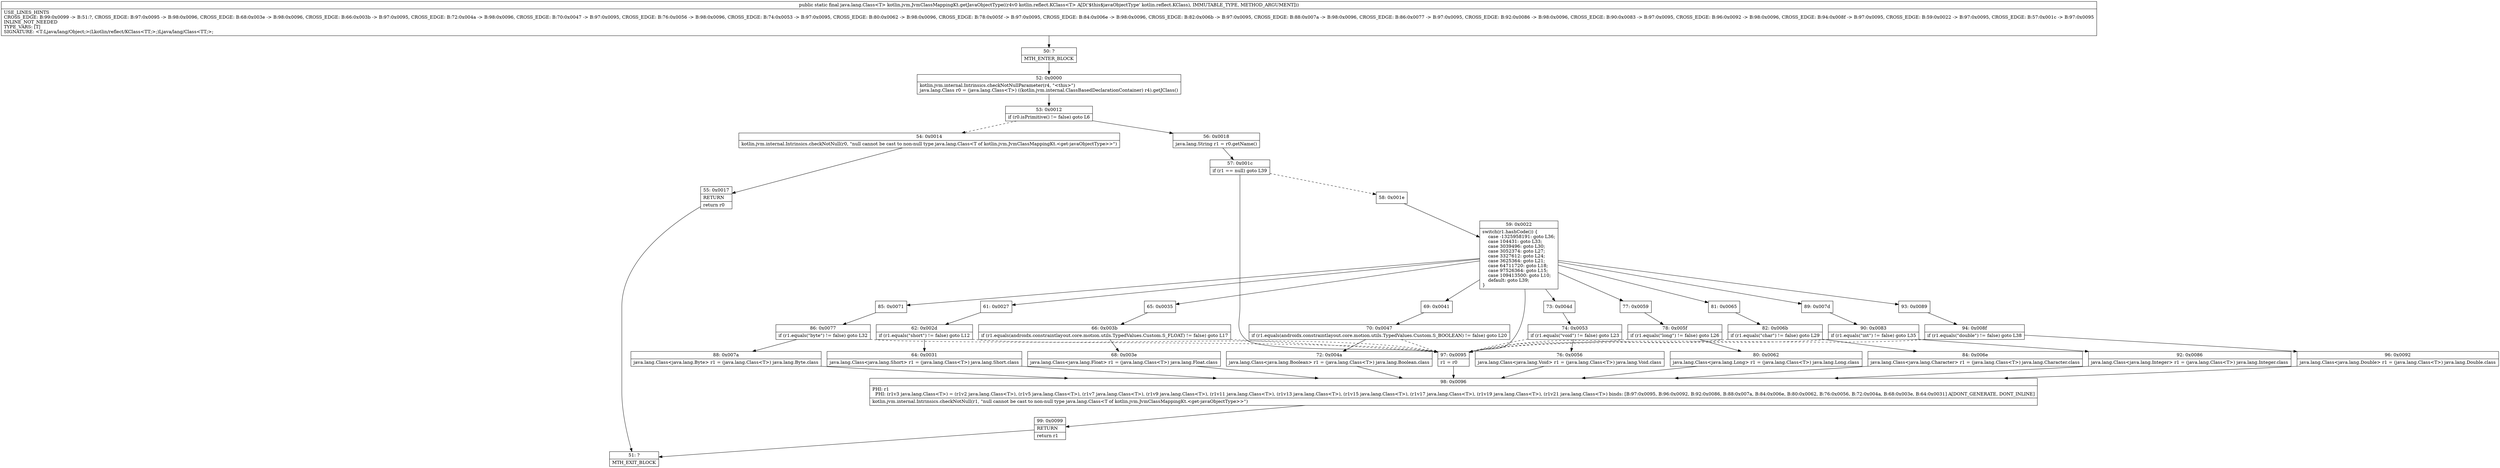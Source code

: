 digraph "CFG forkotlin.jvm.JvmClassMappingKt.getJavaObjectType(Lkotlin\/reflect\/KClass;)Ljava\/lang\/Class;" {
Node_50 [shape=record,label="{50\:\ ?|MTH_ENTER_BLOCK\l}"];
Node_52 [shape=record,label="{52\:\ 0x0000|kotlin.jvm.internal.Intrinsics.checkNotNullParameter(r4, \"\<this\>\")\ljava.lang.Class r0 = (java.lang.Class\<T\>) ((kotlin.jvm.internal.ClassBasedDeclarationContainer) r4).getJClass()\l}"];
Node_53 [shape=record,label="{53\:\ 0x0012|if (r0.isPrimitive() != false) goto L6\l}"];
Node_54 [shape=record,label="{54\:\ 0x0014|kotlin.jvm.internal.Intrinsics.checkNotNull(r0, \"null cannot be cast to non\-null type java.lang.Class\<T of kotlin.jvm.JvmClassMappingKt.\<get\-javaObjectType\>\>\")\l}"];
Node_55 [shape=record,label="{55\:\ 0x0017|RETURN\l|return r0\l}"];
Node_51 [shape=record,label="{51\:\ ?|MTH_EXIT_BLOCK\l}"];
Node_56 [shape=record,label="{56\:\ 0x0018|java.lang.String r1 = r0.getName()\l}"];
Node_57 [shape=record,label="{57\:\ 0x001c|if (r1 == null) goto L39\l}"];
Node_58 [shape=record,label="{58\:\ 0x001e}"];
Node_59 [shape=record,label="{59\:\ 0x0022|switch(r1.hashCode()) \{\l    case \-1325958191: goto L36;\l    case 104431: goto L33;\l    case 3039496: goto L30;\l    case 3052374: goto L27;\l    case 3327612: goto L24;\l    case 3625364: goto L21;\l    case 64711720: goto L18;\l    case 97526364: goto L15;\l    case 109413500: goto L10;\l    default: goto L39;\l\}\l}"];
Node_61 [shape=record,label="{61\:\ 0x0027}"];
Node_62 [shape=record,label="{62\:\ 0x002d|if (r1.equals(\"short\") != false) goto L12\l}"];
Node_64 [shape=record,label="{64\:\ 0x0031|java.lang.Class\<java.lang.Short\> r1 = (java.lang.Class\<T\>) java.lang.Short.class\l}"];
Node_98 [shape=record,label="{98\:\ 0x0096|PHI: r1 \l  PHI: (r1v3 java.lang.Class\<T\>) = (r1v2 java.lang.Class\<T\>), (r1v5 java.lang.Class\<T\>), (r1v7 java.lang.Class\<T\>), (r1v9 java.lang.Class\<T\>), (r1v11 java.lang.Class\<T\>), (r1v13 java.lang.Class\<T\>), (r1v15 java.lang.Class\<T\>), (r1v17 java.lang.Class\<T\>), (r1v19 java.lang.Class\<T\>), (r1v21 java.lang.Class\<T\>) binds: [B:97:0x0095, B:96:0x0092, B:92:0x0086, B:88:0x007a, B:84:0x006e, B:80:0x0062, B:76:0x0056, B:72:0x004a, B:68:0x003e, B:64:0x0031] A[DONT_GENERATE, DONT_INLINE]\l|kotlin.jvm.internal.Intrinsics.checkNotNull(r1, \"null cannot be cast to non\-null type java.lang.Class\<T of kotlin.jvm.JvmClassMappingKt.\<get\-javaObjectType\>\>\")\l}"];
Node_99 [shape=record,label="{99\:\ 0x0099|RETURN\l|return r1\l}"];
Node_65 [shape=record,label="{65\:\ 0x0035}"];
Node_66 [shape=record,label="{66\:\ 0x003b|if (r1.equals(androidx.constraintlayout.core.motion.utils.TypedValues.Custom.S_FLOAT) != false) goto L17\l}"];
Node_68 [shape=record,label="{68\:\ 0x003e|java.lang.Class\<java.lang.Float\> r1 = (java.lang.Class\<T\>) java.lang.Float.class\l}"];
Node_69 [shape=record,label="{69\:\ 0x0041}"];
Node_70 [shape=record,label="{70\:\ 0x0047|if (r1.equals(androidx.constraintlayout.core.motion.utils.TypedValues.Custom.S_BOOLEAN) != false) goto L20\l}"];
Node_72 [shape=record,label="{72\:\ 0x004a|java.lang.Class\<java.lang.Boolean\> r1 = (java.lang.Class\<T\>) java.lang.Boolean.class\l}"];
Node_73 [shape=record,label="{73\:\ 0x004d}"];
Node_74 [shape=record,label="{74\:\ 0x0053|if (r1.equals(\"void\") != false) goto L23\l}"];
Node_76 [shape=record,label="{76\:\ 0x0056|java.lang.Class\<java.lang.Void\> r1 = (java.lang.Class\<T\>) java.lang.Void.class\l}"];
Node_77 [shape=record,label="{77\:\ 0x0059}"];
Node_78 [shape=record,label="{78\:\ 0x005f|if (r1.equals(\"long\") != false) goto L26\l}"];
Node_80 [shape=record,label="{80\:\ 0x0062|java.lang.Class\<java.lang.Long\> r1 = (java.lang.Class\<T\>) java.lang.Long.class\l}"];
Node_81 [shape=record,label="{81\:\ 0x0065}"];
Node_82 [shape=record,label="{82\:\ 0x006b|if (r1.equals(\"char\") != false) goto L29\l}"];
Node_84 [shape=record,label="{84\:\ 0x006e|java.lang.Class\<java.lang.Character\> r1 = (java.lang.Class\<T\>) java.lang.Character.class\l}"];
Node_85 [shape=record,label="{85\:\ 0x0071}"];
Node_86 [shape=record,label="{86\:\ 0x0077|if (r1.equals(\"byte\") != false) goto L32\l}"];
Node_88 [shape=record,label="{88\:\ 0x007a|java.lang.Class\<java.lang.Byte\> r1 = (java.lang.Class\<T\>) java.lang.Byte.class\l}"];
Node_89 [shape=record,label="{89\:\ 0x007d}"];
Node_90 [shape=record,label="{90\:\ 0x0083|if (r1.equals(\"int\") != false) goto L35\l}"];
Node_92 [shape=record,label="{92\:\ 0x0086|java.lang.Class\<java.lang.Integer\> r1 = (java.lang.Class\<T\>) java.lang.Integer.class\l}"];
Node_93 [shape=record,label="{93\:\ 0x0089}"];
Node_94 [shape=record,label="{94\:\ 0x008f|if (r1.equals(\"double\") != false) goto L38\l}"];
Node_96 [shape=record,label="{96\:\ 0x0092|java.lang.Class\<java.lang.Double\> r1 = (java.lang.Class\<T\>) java.lang.Double.class\l}"];
Node_97 [shape=record,label="{97\:\ 0x0095|r1 = r0\l}"];
MethodNode[shape=record,label="{public static final java.lang.Class\<T\> kotlin.jvm.JvmClassMappingKt.getJavaObjectType((r4v0 kotlin.reflect.KClass\<T\> A[D('$this$javaObjectType' kotlin.reflect.KClass), IMMUTABLE_TYPE, METHOD_ARGUMENT]))  | USE_LINES_HINTS\lCROSS_EDGE: B:99:0x0099 \-\> B:51:?, CROSS_EDGE: B:97:0x0095 \-\> B:98:0x0096, CROSS_EDGE: B:68:0x003e \-\> B:98:0x0096, CROSS_EDGE: B:66:0x003b \-\> B:97:0x0095, CROSS_EDGE: B:72:0x004a \-\> B:98:0x0096, CROSS_EDGE: B:70:0x0047 \-\> B:97:0x0095, CROSS_EDGE: B:76:0x0056 \-\> B:98:0x0096, CROSS_EDGE: B:74:0x0053 \-\> B:97:0x0095, CROSS_EDGE: B:80:0x0062 \-\> B:98:0x0096, CROSS_EDGE: B:78:0x005f \-\> B:97:0x0095, CROSS_EDGE: B:84:0x006e \-\> B:98:0x0096, CROSS_EDGE: B:82:0x006b \-\> B:97:0x0095, CROSS_EDGE: B:88:0x007a \-\> B:98:0x0096, CROSS_EDGE: B:86:0x0077 \-\> B:97:0x0095, CROSS_EDGE: B:92:0x0086 \-\> B:98:0x0096, CROSS_EDGE: B:90:0x0083 \-\> B:97:0x0095, CROSS_EDGE: B:96:0x0092 \-\> B:98:0x0096, CROSS_EDGE: B:94:0x008f \-\> B:97:0x0095, CROSS_EDGE: B:59:0x0022 \-\> B:97:0x0095, CROSS_EDGE: B:57:0x001c \-\> B:97:0x0095\lINLINE_NOT_NEEDED\lTYPE_VARS: [T]\lSIGNATURE: \<T:Ljava\/lang\/Object;\>(Lkotlin\/reflect\/KClass\<TT;\>;)Ljava\/lang\/Class\<TT;\>;\l}"];
MethodNode -> Node_50;Node_50 -> Node_52;
Node_52 -> Node_53;
Node_53 -> Node_54[style=dashed];
Node_53 -> Node_56;
Node_54 -> Node_55;
Node_55 -> Node_51;
Node_56 -> Node_57;
Node_57 -> Node_58[style=dashed];
Node_57 -> Node_97;
Node_58 -> Node_59;
Node_59 -> Node_61;
Node_59 -> Node_65;
Node_59 -> Node_69;
Node_59 -> Node_73;
Node_59 -> Node_77;
Node_59 -> Node_81;
Node_59 -> Node_85;
Node_59 -> Node_89;
Node_59 -> Node_93;
Node_59 -> Node_97;
Node_61 -> Node_62;
Node_62 -> Node_64;
Node_62 -> Node_97[style=dashed];
Node_64 -> Node_98;
Node_98 -> Node_99;
Node_99 -> Node_51;
Node_65 -> Node_66;
Node_66 -> Node_68;
Node_66 -> Node_97[style=dashed];
Node_68 -> Node_98;
Node_69 -> Node_70;
Node_70 -> Node_72;
Node_70 -> Node_97[style=dashed];
Node_72 -> Node_98;
Node_73 -> Node_74;
Node_74 -> Node_76;
Node_74 -> Node_97[style=dashed];
Node_76 -> Node_98;
Node_77 -> Node_78;
Node_78 -> Node_80;
Node_78 -> Node_97[style=dashed];
Node_80 -> Node_98;
Node_81 -> Node_82;
Node_82 -> Node_84;
Node_82 -> Node_97[style=dashed];
Node_84 -> Node_98;
Node_85 -> Node_86;
Node_86 -> Node_88;
Node_86 -> Node_97[style=dashed];
Node_88 -> Node_98;
Node_89 -> Node_90;
Node_90 -> Node_92;
Node_90 -> Node_97[style=dashed];
Node_92 -> Node_98;
Node_93 -> Node_94;
Node_94 -> Node_96;
Node_94 -> Node_97[style=dashed];
Node_96 -> Node_98;
Node_97 -> Node_98;
}

